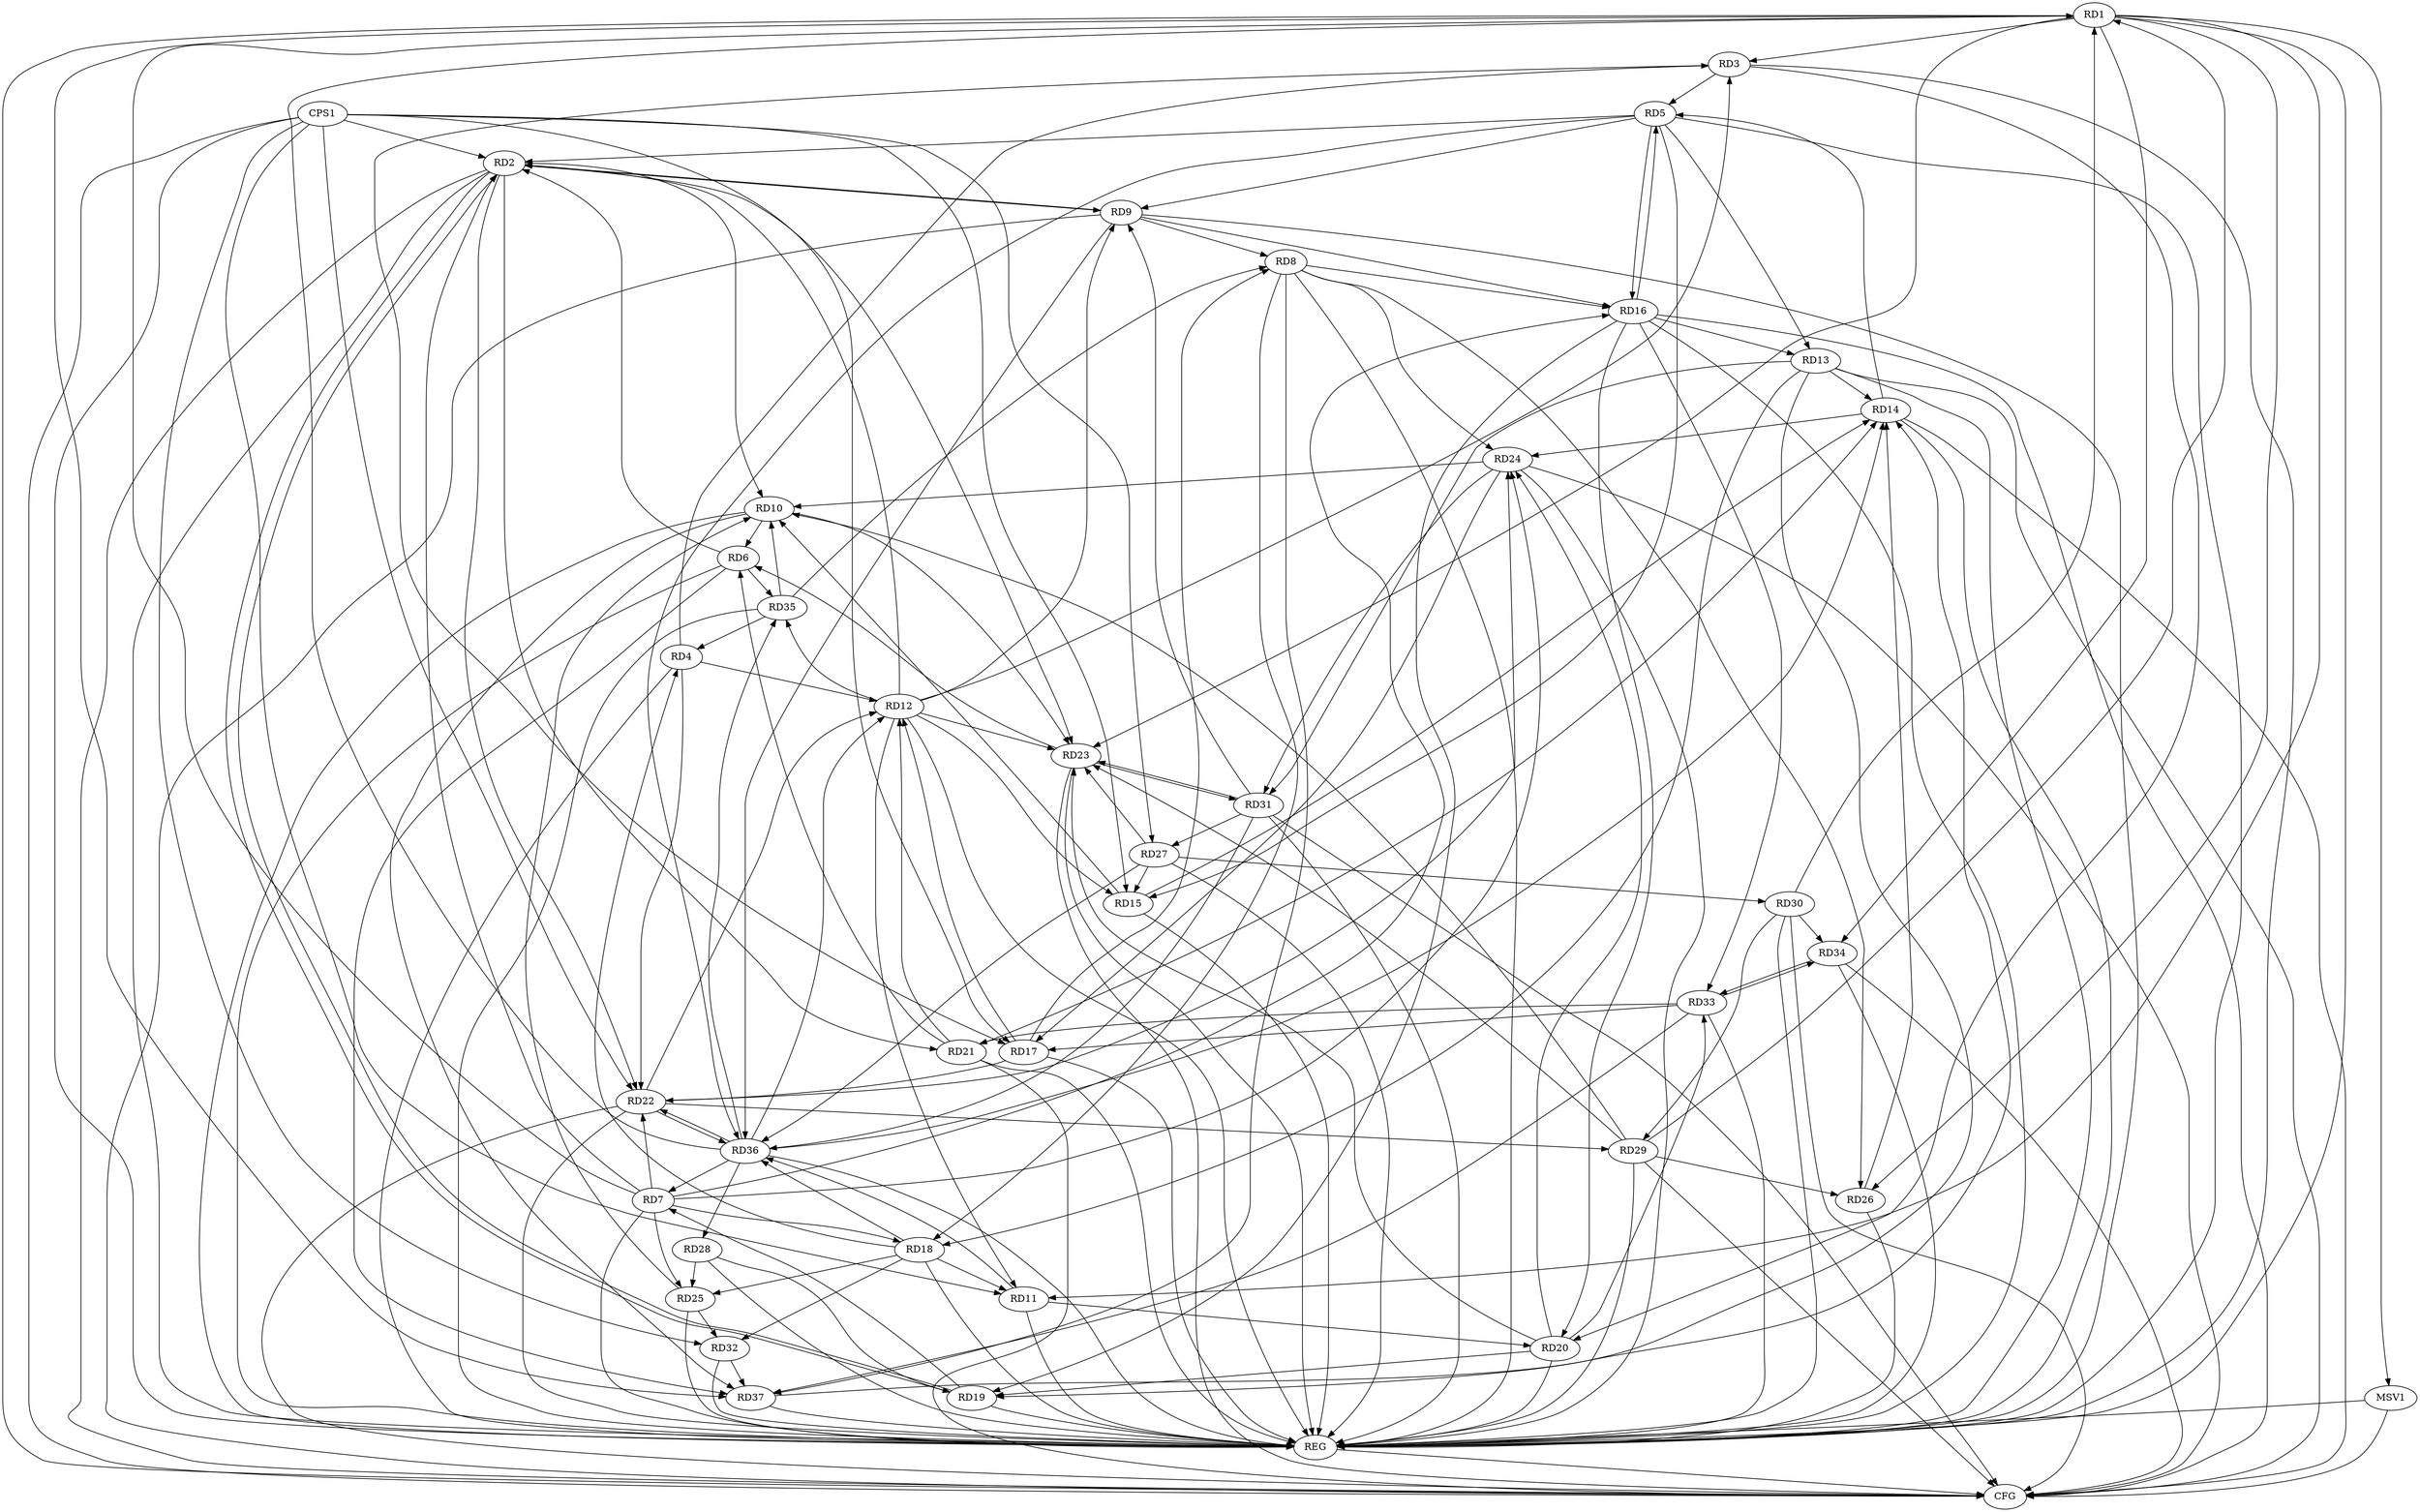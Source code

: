 strict digraph G {
  RD1 [ label="RD1" ];
  RD2 [ label="RD2" ];
  RD3 [ label="RD3" ];
  RD4 [ label="RD4" ];
  RD5 [ label="RD5" ];
  RD6 [ label="RD6" ];
  RD7 [ label="RD7" ];
  RD8 [ label="RD8" ];
  RD9 [ label="RD9" ];
  RD10 [ label="RD10" ];
  RD11 [ label="RD11" ];
  RD12 [ label="RD12" ];
  RD13 [ label="RD13" ];
  RD14 [ label="RD14" ];
  RD15 [ label="RD15" ];
  RD16 [ label="RD16" ];
  RD17 [ label="RD17" ];
  RD18 [ label="RD18" ];
  RD19 [ label="RD19" ];
  RD20 [ label="RD20" ];
  RD21 [ label="RD21" ];
  RD22 [ label="RD22" ];
  RD23 [ label="RD23" ];
  RD24 [ label="RD24" ];
  RD25 [ label="RD25" ];
  RD26 [ label="RD26" ];
  RD27 [ label="RD27" ];
  RD28 [ label="RD28" ];
  RD29 [ label="RD29" ];
  RD30 [ label="RD30" ];
  RD31 [ label="RD31" ];
  RD32 [ label="RD32" ];
  RD33 [ label="RD33" ];
  RD34 [ label="RD34" ];
  RD35 [ label="RD35" ];
  RD36 [ label="RD36" ];
  RD37 [ label="RD37" ];
  CPS1 [ label="CPS1" ];
  REG [ label="REG" ];
  CFG [ label="CFG" ];
  MSV1 [ label="MSV1" ];
  RD1 -> RD3;
  RD7 -> RD1;
  RD1 -> RD11;
  RD1 -> RD23;
  RD1 -> RD26;
  RD29 -> RD1;
  RD30 -> RD1;
  RD1 -> RD34;
  RD36 -> RD1;
  RD1 -> RD37;
  RD5 -> RD2;
  RD6 -> RD2;
  RD7 -> RD2;
  RD2 -> RD9;
  RD9 -> RD2;
  RD2 -> RD10;
  RD12 -> RD2;
  RD2 -> RD19;
  RD19 -> RD2;
  RD2 -> RD21;
  RD2 -> RD22;
  RD2 -> RD23;
  RD4 -> RD3;
  RD3 -> RD5;
  RD12 -> RD3;
  RD3 -> RD17;
  RD3 -> RD20;
  RD4 -> RD12;
  RD18 -> RD4;
  RD4 -> RD22;
  RD35 -> RD4;
  RD5 -> RD9;
  RD5 -> RD13;
  RD14 -> RD5;
  RD5 -> RD15;
  RD5 -> RD16;
  RD16 -> RD5;
  RD5 -> RD36;
  RD10 -> RD6;
  RD21 -> RD6;
  RD23 -> RD6;
  RD6 -> RD35;
  RD6 -> RD37;
  RD7 -> RD16;
  RD7 -> RD18;
  RD19 -> RD7;
  RD7 -> RD22;
  RD7 -> RD24;
  RD7 -> RD25;
  RD36 -> RD7;
  RD9 -> RD8;
  RD8 -> RD16;
  RD17 -> RD8;
  RD8 -> RD18;
  RD8 -> RD24;
  RD8 -> RD26;
  RD35 -> RD8;
  RD8 -> RD37;
  RD12 -> RD9;
  RD9 -> RD16;
  RD31 -> RD9;
  RD9 -> RD36;
  RD15 -> RD10;
  RD10 -> RD23;
  RD24 -> RD10;
  RD25 -> RD10;
  RD29 -> RD10;
  RD35 -> RD10;
  RD10 -> RD37;
  RD12 -> RD11;
  RD18 -> RD11;
  RD11 -> RD20;
  RD11 -> RD36;
  RD12 -> RD15;
  RD17 -> RD12;
  RD21 -> RD12;
  RD22 -> RD12;
  RD12 -> RD23;
  RD12 -> RD35;
  RD36 -> RD12;
  RD13 -> RD14;
  RD16 -> RD13;
  RD13 -> RD18;
  RD13 -> RD19;
  RD13 -> RD31;
  RD15 -> RD14;
  RD21 -> RD14;
  RD14 -> RD24;
  RD26 -> RD14;
  RD36 -> RD14;
  RD37 -> RD14;
  RD27 -> RD15;
  RD16 -> RD19;
  RD16 -> RD20;
  RD16 -> RD33;
  RD17 -> RD22;
  RD24 -> RD17;
  RD33 -> RD17;
  RD18 -> RD25;
  RD18 -> RD32;
  RD18 -> RD36;
  RD20 -> RD19;
  RD28 -> RD19;
  RD20 -> RD23;
  RD20 -> RD24;
  RD20 -> RD33;
  RD33 -> RD21;
  RD22 -> RD24;
  RD22 -> RD29;
  RD22 -> RD36;
  RD36 -> RD22;
  RD27 -> RD23;
  RD29 -> RD23;
  RD23 -> RD31;
  RD31 -> RD23;
  RD24 -> RD31;
  RD28 -> RD25;
  RD25 -> RD32;
  RD29 -> RD26;
  RD27 -> RD30;
  RD31 -> RD27;
  RD27 -> RD36;
  RD36 -> RD28;
  RD30 -> RD29;
  RD30 -> RD34;
  RD31 -> RD36;
  RD32 -> RD37;
  RD33 -> RD34;
  RD34 -> RD33;
  RD33 -> RD37;
  RD36 -> RD35;
  CPS1 -> RD15;
  CPS1 -> RD2;
  CPS1 -> RD32;
  CPS1 -> RD17;
  CPS1 -> RD11;
  CPS1 -> RD22;
  CPS1 -> RD27;
  RD1 -> REG;
  RD2 -> REG;
  RD3 -> REG;
  RD4 -> REG;
  RD5 -> REG;
  RD6 -> REG;
  RD7 -> REG;
  RD8 -> REG;
  RD9 -> REG;
  RD10 -> REG;
  RD11 -> REG;
  RD12 -> REG;
  RD13 -> REG;
  RD14 -> REG;
  RD15 -> REG;
  RD16 -> REG;
  RD17 -> REG;
  RD18 -> REG;
  RD19 -> REG;
  RD20 -> REG;
  RD21 -> REG;
  RD22 -> REG;
  RD23 -> REG;
  RD24 -> REG;
  RD25 -> REG;
  RD26 -> REG;
  RD27 -> REG;
  RD28 -> REG;
  RD29 -> REG;
  RD30 -> REG;
  RD31 -> REG;
  RD32 -> REG;
  RD33 -> REG;
  RD34 -> REG;
  RD35 -> REG;
  RD36 -> REG;
  RD37 -> REG;
  CPS1 -> REG;
  RD9 -> CFG;
  RD16 -> CFG;
  RD29 -> CFG;
  RD1 -> CFG;
  RD34 -> CFG;
  RD30 -> CFG;
  RD23 -> CFG;
  RD22 -> CFG;
  RD13 -> CFG;
  RD24 -> CFG;
  CPS1 -> CFG;
  RD31 -> CFG;
  RD21 -> CFG;
  RD2 -> CFG;
  RD14 -> CFG;
  REG -> CFG;
  RD1 -> MSV1;
  MSV1 -> REG;
  MSV1 -> CFG;
}
